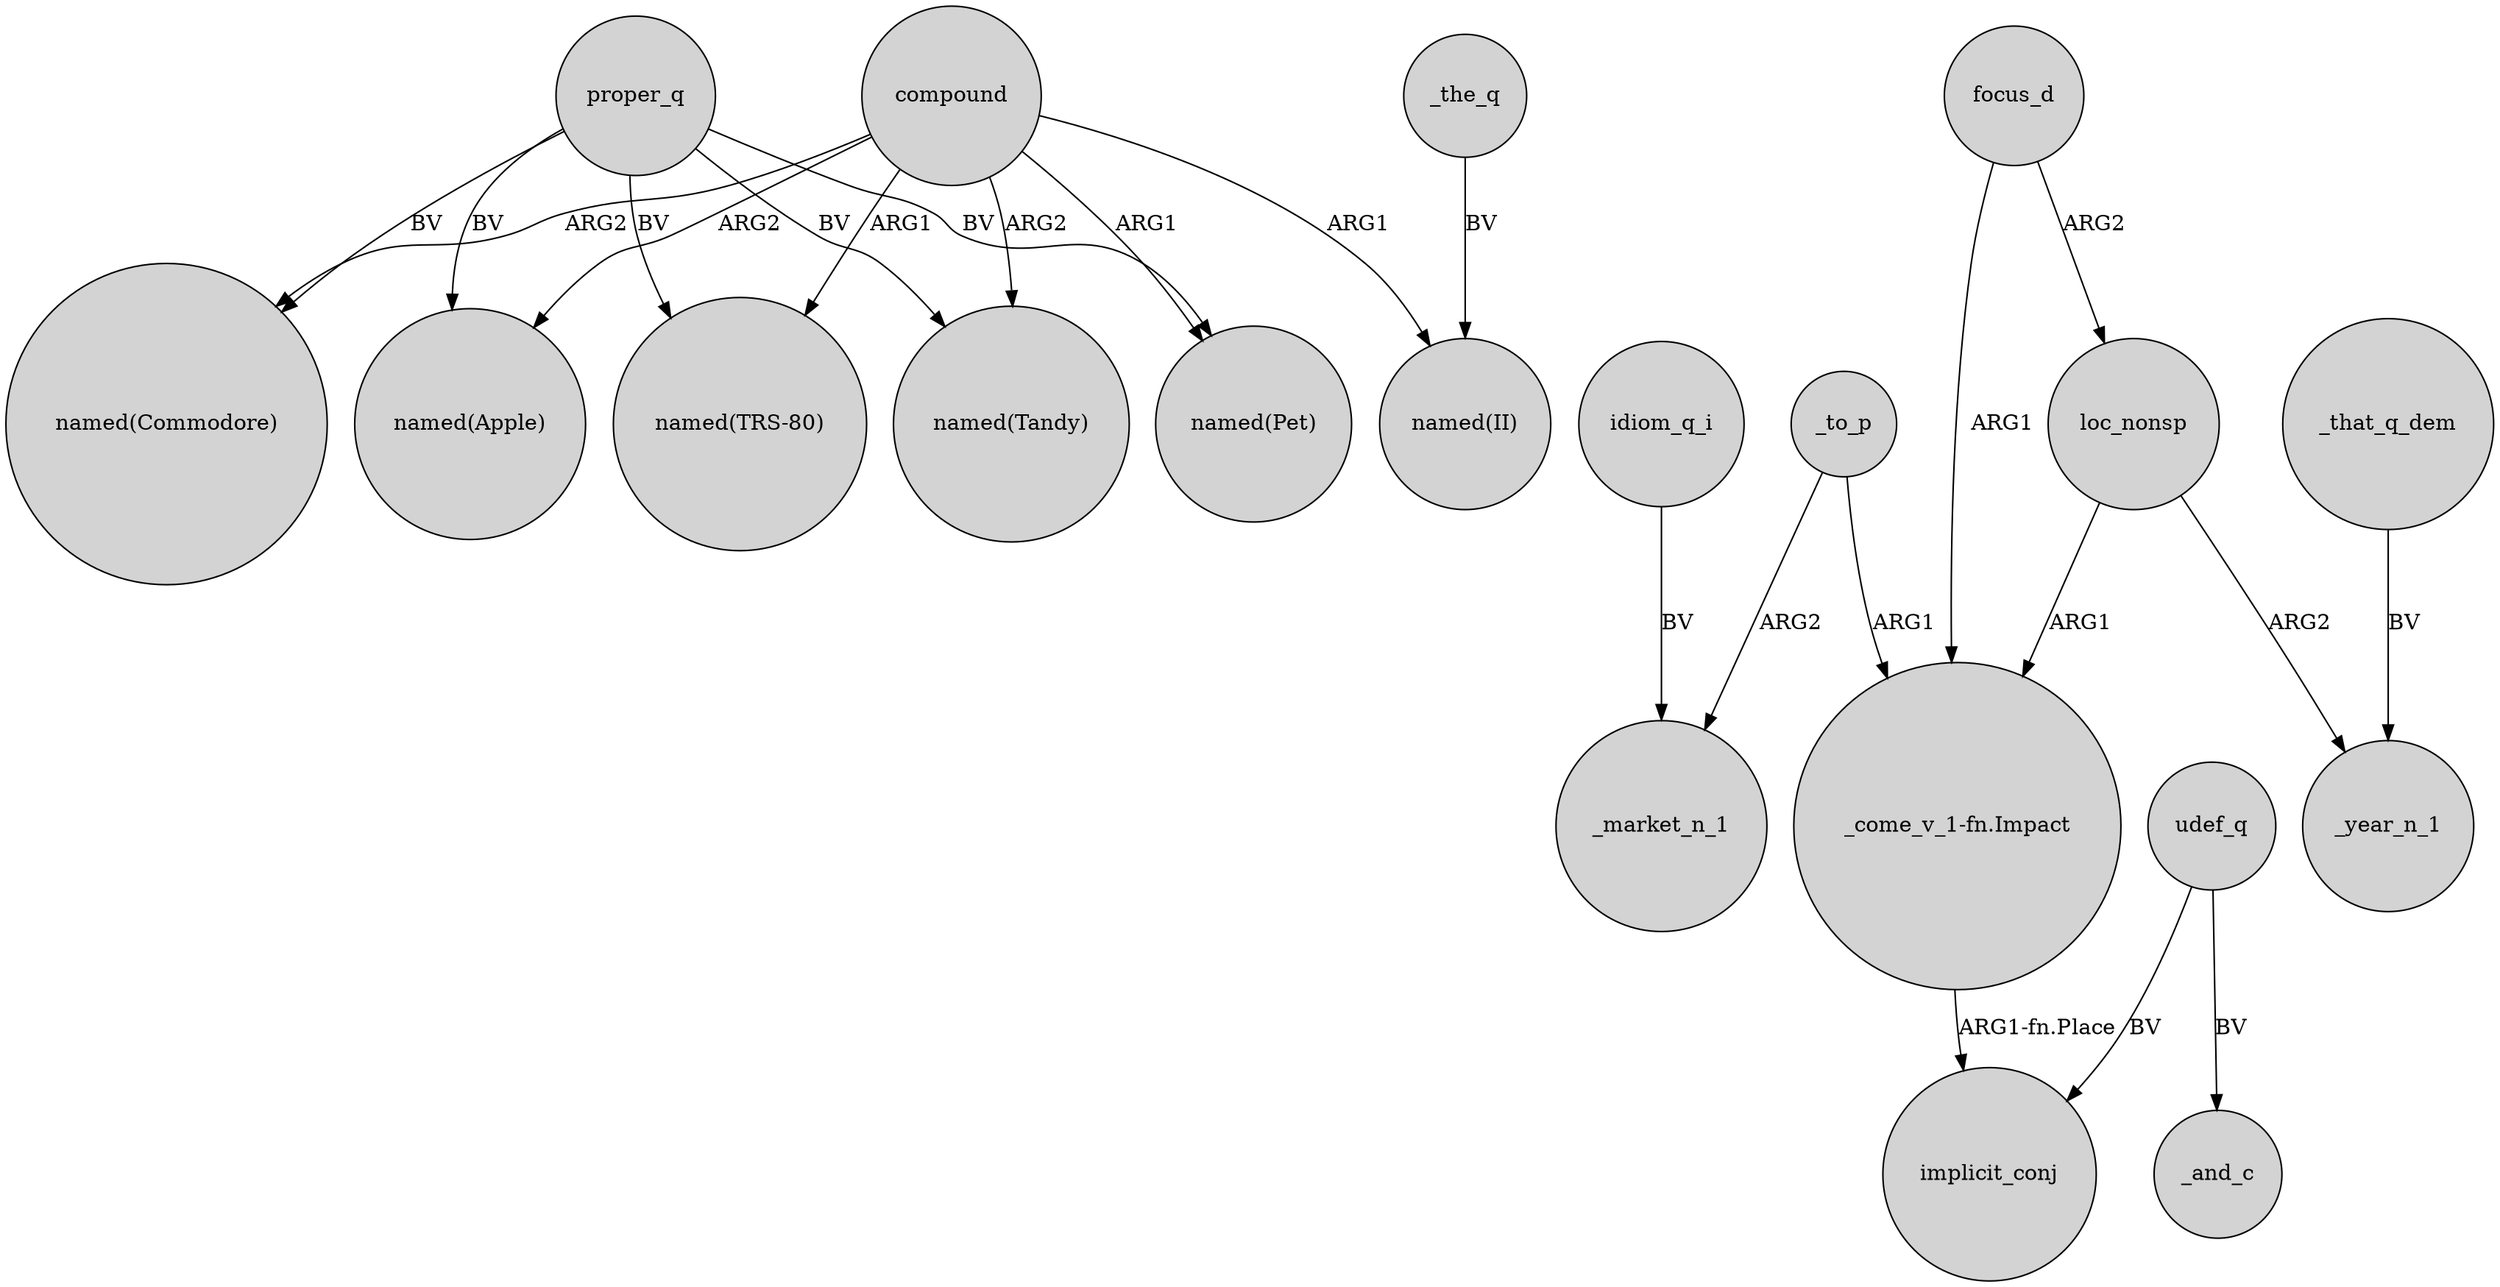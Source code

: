 digraph {
	node [shape=circle style=filled]
	proper_q -> "named(Commodore)" [label=BV]
	compound -> "named(Tandy)" [label=ARG2]
	idiom_q_i -> _market_n_1 [label=BV]
	compound -> "named(Commodore)" [label=ARG2]
	loc_nonsp -> "_come_v_1-fn.Impact" [label=ARG1]
	focus_d -> "_come_v_1-fn.Impact" [label=ARG1]
	udef_q -> _and_c [label=BV]
	compound -> "named(Pet)" [label=ARG1]
	compound -> "named(II)" [label=ARG1]
	proper_q -> "named(TRS-80)" [label=BV]
	_the_q -> "named(II)" [label=BV]
	"_come_v_1-fn.Impact" -> implicit_conj [label="ARG1-fn.Place"]
	_to_p -> "_come_v_1-fn.Impact" [label=ARG1]
	udef_q -> implicit_conj [label=BV]
	_to_p -> _market_n_1 [label=ARG2]
	proper_q -> "named(Pet)" [label=BV]
	_that_q_dem -> _year_n_1 [label=BV]
	proper_q -> "named(Apple)" [label=BV]
	compound -> "named(Apple)" [label=ARG2]
	focus_d -> loc_nonsp [label=ARG2]
	loc_nonsp -> _year_n_1 [label=ARG2]
	compound -> "named(TRS-80)" [label=ARG1]
	proper_q -> "named(Tandy)" [label=BV]
}

